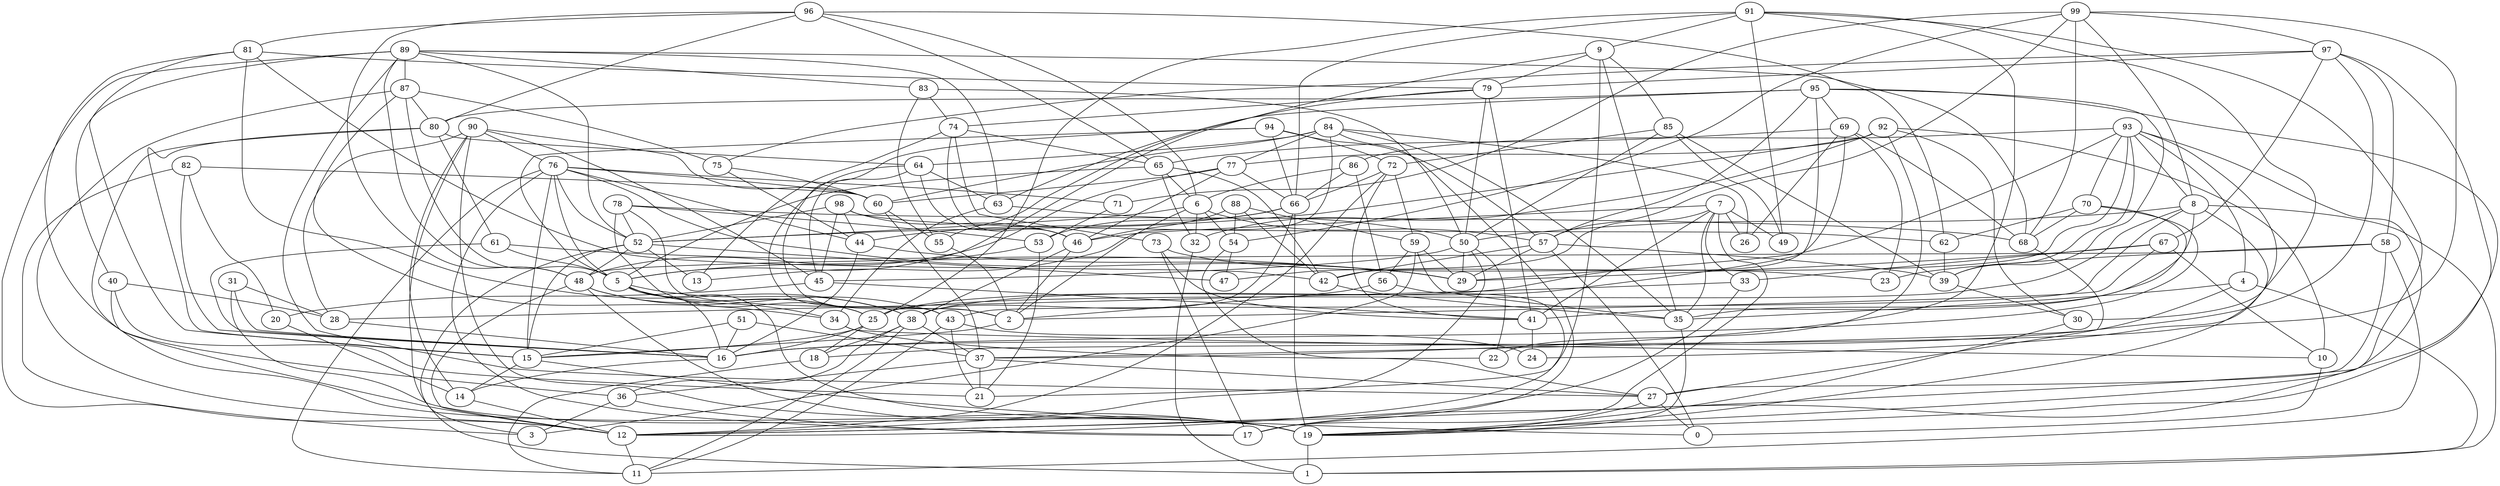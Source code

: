 digraph GG_graph {

subgraph G_graph {
edge [color = black]
"2" -> "15" [dir = none]
"34" -> "22" [dir = none]
"34" -> "10" [dir = none]
"77" -> "66" [dir = none]
"77" -> "48" [dir = none]
"77" -> "60" [dir = none]
"77" -> "46" [dir = none]
"82" -> "16" [dir = none]
"82" -> "20" [dir = none]
"82" -> "60" [dir = none]
"82" -> "3" [dir = none]
"60" -> "37" [dir = none]
"60" -> "55" [dir = none]
"75" -> "60" [dir = none]
"75" -> "44" [dir = none]
"42" -> "35" [dir = none]
"66" -> "44" [dir = none]
"66" -> "19" [dir = none]
"66" -> "53" [dir = none]
"66" -> "38" [dir = none]
"70" -> "68" [dir = none]
"70" -> "16" [dir = none]
"70" -> "35" [dir = none]
"70" -> "62" [dir = none]
"14" -> "12" [dir = none]
"83" -> "50" [dir = none]
"83" -> "74" [dir = none]
"83" -> "55" [dir = none]
"4" -> "1" [dir = none]
"4" -> "37" [dir = none]
"4" -> "35" [dir = none]
"89" -> "12" [dir = none]
"89" -> "68" [dir = none]
"89" -> "83" [dir = none]
"89" -> "40" [dir = none]
"89" -> "63" [dir = none]
"89" -> "87" [dir = none]
"89" -> "52" [dir = none]
"89" -> "48" [dir = none]
"92" -> "10" [dir = none]
"92" -> "32" [dir = none]
"92" -> "22" [dir = none]
"92" -> "52" [dir = none]
"92" -> "30" [dir = none]
"92" -> "77" [dir = none]
"98" -> "44" [dir = none]
"98" -> "46" [dir = none]
"98" -> "52" [dir = none]
"98" -> "45" [dir = none]
"98" -> "62" [dir = none]
"55" -> "2" [dir = none]
"62" -> "39" [dir = none]
"39" -> "30" [dir = none]
"51" -> "37" [dir = none]
"51" -> "16" [dir = none]
"51" -> "15" [dir = none]
"32" -> "1" [dir = none]
"16" -> "14" [dir = none]
"94" -> "72" [dir = none]
"94" -> "57" [dir = none]
"94" -> "2" [dir = none]
"94" -> "66" [dir = none]
"94" -> "5" [dir = none]
"74" -> "65" [dir = none]
"74" -> "46" [dir = none]
"74" -> "13" [dir = none]
"74" -> "73" [dir = none]
"9" -> "21" [dir = none]
"9" -> "5" [dir = none]
"9" -> "85" [dir = none]
"9" -> "35" [dir = none]
"9" -> "79" [dir = none]
"20" -> "14" [dir = none]
"86" -> "66" [dir = none]
"86" -> "6" [dir = none]
"86" -> "56" [dir = none]
"79" -> "55" [dir = none]
"79" -> "41" [dir = none]
"79" -> "50" [dir = none]
"79" -> "74" [dir = none]
"56" -> "2" [dir = none]
"56" -> "12" [dir = none]
"12" -> "11" [dir = none]
"85" -> "49" [dir = none]
"85" -> "39" [dir = none]
"85" -> "72" [dir = none]
"85" -> "50" [dir = none]
"64" -> "46" [dir = none]
"64" -> "43" [dir = none]
"64" -> "45" [dir = none]
"64" -> "63" [dir = none]
"41" -> "24" [dir = none]
"28" -> "16" [dir = none]
"5" -> "34" [dir = none]
"5" -> "19" [dir = none]
"5" -> "38" [dir = none]
"5" -> "25" [dir = none]
"5" -> "16" [dir = none]
"72" -> "12" [dir = none]
"72" -> "41" [dir = none]
"72" -> "66" [dir = none]
"72" -> "59" [dir = none]
"53" -> "21" [dir = none]
"25" -> "15" [dir = none]
"25" -> "16" [dir = none]
"25" -> "18" [dir = none]
"48" -> "19" [dir = none]
"48" -> "12" [dir = none]
"48" -> "43" [dir = none]
"48" -> "25" [dir = none]
"38" -> "36" [dir = none]
"38" -> "37" [dir = none]
"38" -> "11" [dir = none]
"38" -> "18" [dir = none]
"61" -> "29" [dir = none]
"61" -> "5" [dir = none]
"61" -> "16" [dir = none]
"71" -> "53" [dir = none]
"18" -> "11" [dir = none]
"73" -> "41" [dir = none]
"73" -> "23" [dir = none]
"73" -> "17" [dir = none]
"80" -> "64" [dir = none]
"80" -> "15" [dir = none]
"80" -> "19" [dir = none]
"80" -> "61" [dir = none]
"78" -> "68" [dir = none]
"78" -> "2" [dir = none]
"78" -> "53" [dir = none]
"78" -> "25" [dir = none]
"78" -> "52" [dir = none]
"36" -> "3" [dir = none]
"36" -> "17" [dir = none]
"37" -> "21" [dir = none]
"37" -> "27" [dir = none]
"37" -> "36" [dir = none]
"46" -> "38" [dir = none]
"46" -> "2" [dir = none]
"65" -> "5" [dir = none]
"65" -> "32" [dir = none]
"65" -> "6" [dir = none]
"7" -> "17" [dir = none]
"7" -> "41" [dir = none]
"7" -> "33" [dir = none]
"7" -> "46" [dir = none]
"7" -> "26" [dir = none]
"7" -> "35" [dir = none]
"7" -> "47" [dir = none]
"7" -> "49" [dir = none]
"90" -> "28" [dir = none]
"90" -> "1" [dir = none]
"90" -> "14" [dir = none]
"90" -> "60" [dir = none]
"90" -> "45" [dir = none]
"90" -> "19" [dir = none]
"90" -> "76" [dir = none]
"8" -> "1" [dir = none]
"8" -> "50" [dir = none]
"8" -> "25" [dir = none]
"8" -> "19" [dir = none]
"8" -> "43" [dir = none]
"8" -> "41" [dir = none]
"35" -> "19" [dir = none]
"87" -> "5" [dir = none]
"87" -> "34" [dir = none]
"87" -> "80" [dir = none]
"87" -> "12" [dir = none]
"87" -> "75" [dir = none]
"15" -> "14" [dir = none]
"15" -> "0" [dir = none]
"81" -> "15" [dir = none]
"81" -> "38" [dir = none]
"81" -> "36" [dir = none]
"81" -> "79" [dir = none]
"81" -> "42" [dir = none]
"69" -> "68" [dir = none]
"69" -> "65" [dir = none]
"69" -> "23" [dir = none]
"69" -> "25" [dir = none]
"69" -> "26" [dir = none]
"95" -> "39" [dir = none]
"95" -> "38" [dir = none]
"95" -> "80" [dir = none]
"95" -> "57" [dir = none]
"95" -> "19" [dir = none]
"95" -> "69" [dir = none]
"95" -> "63" [dir = none]
"19" -> "1" [dir = none]
"30" -> "19" [dir = none]
"58" -> "23" [dir = none]
"58" -> "48" [dir = none]
"58" -> "27" [dir = none]
"58" -> "11" [dir = none]
"84" -> "60" [dir = none]
"84" -> "77" [dir = none]
"84" -> "26" [dir = none]
"84" -> "35" [dir = none]
"84" -> "13" [dir = none]
"84" -> "17" [dir = none]
"84" -> "64" [dir = none]
"63" -> "50" [dir = none]
"63" -> "34" [dir = none]
"40" -> "12" [dir = none]
"40" -> "28" [dir = none]
"40" -> "21" [dir = none]
"76" -> "44" [dir = none]
"76" -> "71" [dir = none]
"76" -> "11" [dir = none]
"76" -> "52" [dir = none]
"76" -> "17" [dir = none]
"76" -> "60" [dir = none]
"76" -> "5" [dir = none]
"76" -> "29" [dir = none]
"76" -> "15" [dir = none]
"91" -> "37" [dir = none]
"91" -> "25" [dir = none]
"91" -> "49" [dir = none]
"91" -> "30" [dir = none]
"91" -> "9" [dir = none]
"91" -> "17" [dir = none]
"91" -> "66" [dir = none]
"6" -> "32" [dir = none]
"6" -> "54" [dir = none]
"6" -> "57" [dir = none]
"6" -> "52" [dir = none]
"6" -> "2" [dir = none]
"33" -> "12" [dir = none]
"33" -> "28" [dir = none]
"45" -> "41" [dir = none]
"45" -> "20" [dir = none]
"57" -> "39" [dir = none]
"57" -> "0" [dir = none]
"57" -> "29" [dir = none]
"57" -> "42" [dir = none]
"31" -> "16" [dir = none]
"31" -> "28" [dir = none]
"31" -> "19" [dir = none]
"97" -> "75" [dir = none]
"97" -> "67" [dir = none]
"97" -> "16" [dir = none]
"97" -> "79" [dir = none]
"97" -> "12" [dir = none]
"97" -> "58" [dir = none]
"96" -> "62" [dir = none]
"96" -> "6" [dir = none]
"96" -> "65" [dir = none]
"96" -> "81" [dir = none]
"96" -> "80" [dir = none]
"96" -> "48" [dir = none]
"43" -> "24" [dir = none]
"43" -> "11" [dir = none]
"43" -> "21" [dir = none]
"54" -> "27" [dir = none]
"54" -> "47" [dir = none]
"52" -> "13" [dir = none]
"52" -> "48" [dir = none]
"52" -> "3" [dir = none]
"52" -> "47" [dir = none]
"52" -> "15" [dir = none]
"88" -> "42" [dir = none]
"88" -> "46" [dir = none]
"88" -> "59" [dir = none]
"88" -> "54" [dir = none]
"27" -> "0" [dir = none]
"27" -> "19" [dir = none]
"10" -> "0" [dir = none]
"44" -> "29" [dir = none]
"44" -> "16" [dir = none]
"99" -> "54" [dir = none]
"99" -> "71" [dir = none]
"99" -> "57" [dir = none]
"99" -> "8" [dir = none]
"99" -> "97" [dir = none]
"99" -> "18" [dir = none]
"99" -> "68" [dir = none]
"93" -> "42" [dir = none]
"93" -> "19" [dir = none]
"93" -> "8" [dir = none]
"93" -> "24" [dir = none]
"93" -> "29" [dir = none]
"93" -> "70" [dir = none]
"93" -> "86" [dir = none]
"93" -> "4" [dir = none]
"93" -> "39" [dir = none]
"59" -> "3" [dir = none]
"59" -> "35" [dir = none]
"59" -> "56" [dir = none]
"59" -> "29" [dir = none]
"67" -> "2" [dir = none]
"67" -> "10" [dir = none]
"67" -> "29" [dir = none]
"67" -> "33" [dir = none]
"50" -> "45" [dir = none]
"50" -> "29" [dir = none]
"50" -> "12" [dir = none]
"50" -> "22" [dir = none]
"68" -> "27" [dir = none]
"89" -> "27" [dir = none]
"65" -> "42" [dir = none]
"53" -> "5" [dir = none]
}

}
